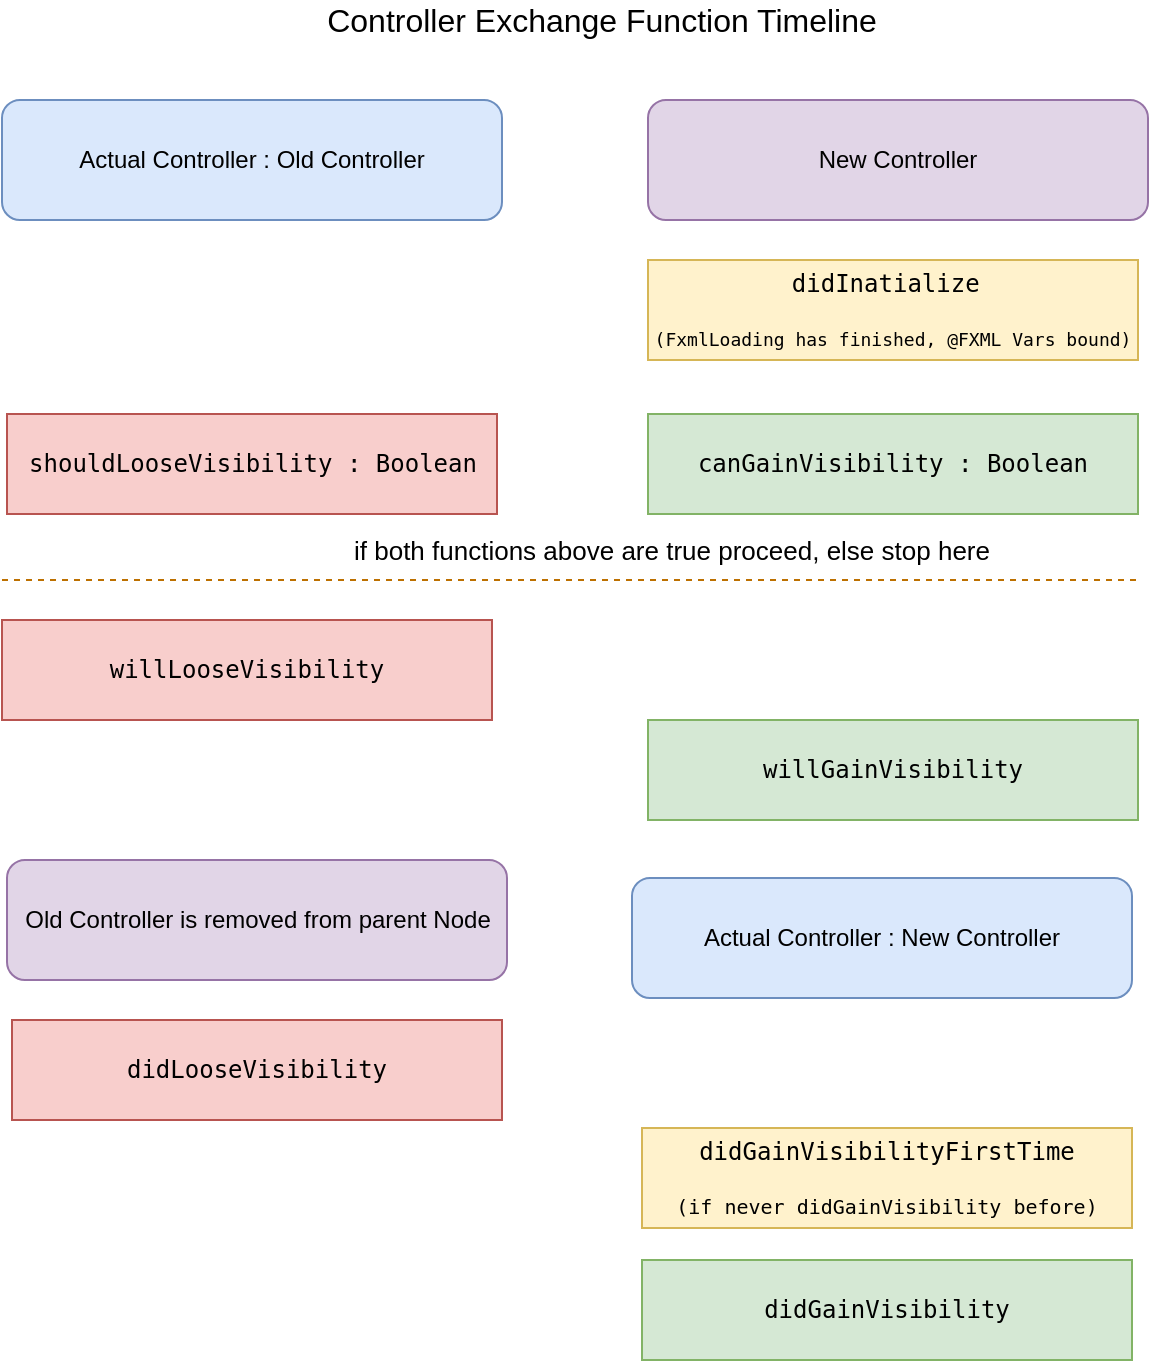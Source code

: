 <mxfile version="10.6.7" type="device"><diagram id="lAjtbfJuOImK0pBzQKCZ" name="Page-1"><mxGraphModel dx="1158" dy="743" grid="1" gridSize="10" guides="1" tooltips="1" connect="1" arrows="1" fold="1" page="1" pageScale="1" pageWidth="827" pageHeight="1169" math="0" shadow="0"><root><mxCell id="0"/><mxCell id="1" parent="0"/><mxCell id="XcOOQP54OGNu_Sr2QiJp-1" value="Actual Controller : Old Controller" style="rounded=1;whiteSpace=wrap;html=1;fillColor=#dae8fc;strokeColor=#6c8ebf;" vertex="1" parent="1"><mxGeometry x="90" y="70" width="250" height="60" as="geometry"/></mxCell><mxCell id="XcOOQP54OGNu_Sr2QiJp-7" value="&lt;pre&gt;shouldLooseVisibility : Boolean&lt;/pre&gt;" style="rounded=0;whiteSpace=wrap;html=1;fillColor=#f8cecc;strokeColor=#b85450;" vertex="1" parent="1"><mxGeometry x="92.5" y="227" width="245" height="50" as="geometry"/></mxCell><mxCell id="XcOOQP54OGNu_Sr2QiJp-8" value="&lt;pre&gt;willLooseVisibility&lt;/pre&gt;" style="rounded=0;whiteSpace=wrap;html=1;fillColor=#f8cecc;strokeColor=#b85450;" vertex="1" parent="1"><mxGeometry x="90" y="330" width="245" height="50" as="geometry"/></mxCell><mxCell id="XcOOQP54OGNu_Sr2QiJp-9" value="New Controller" style="rounded=1;whiteSpace=wrap;html=1;fillColor=#e1d5e7;strokeColor=#9673a6;" vertex="1" parent="1"><mxGeometry x="413" y="70" width="250" height="60" as="geometry"/></mxCell><mxCell id="XcOOQP54OGNu_Sr2QiJp-10" value="&lt;pre&gt;&lt;pre&gt;canGainVisibility : Boolean&lt;/pre&gt;&lt;/pre&gt;" style="rounded=0;whiteSpace=wrap;html=1;fillColor=#d5e8d4;strokeColor=#82b366;" vertex="1" parent="1"><mxGeometry x="413" y="227" width="245" height="50" as="geometry"/></mxCell><mxCell id="XcOOQP54OGNu_Sr2QiJp-14" value="&lt;font style=&quot;font-size: 13px&quot;&gt;if both functions above are true proceed, else stop here&lt;/font&gt;" style="text;html=1;strokeColor=none;fillColor=none;align=center;verticalAlign=middle;whiteSpace=wrap;rounded=0;fontSize=16;" vertex="1" parent="1"><mxGeometry x="250" y="284" width="350" height="20" as="geometry"/></mxCell><mxCell id="XcOOQP54OGNu_Sr2QiJp-15" style="edgeStyle=orthogonalEdgeStyle;rounded=0;orthogonalLoop=1;jettySize=auto;html=1;exitX=0.5;exitY=1;exitDx=0;exitDy=0;fontSize=16;" edge="1" parent="1" source="XcOOQP54OGNu_Sr2QiJp-9" target="XcOOQP54OGNu_Sr2QiJp-9"><mxGeometry relative="1" as="geometry"/></mxCell><mxCell id="XcOOQP54OGNu_Sr2QiJp-16" value="&lt;pre&gt;&lt;pre&gt;&lt;font style=&quot;font-size: 12px&quot;&gt;didInatialize&lt;/font&gt;&lt;span&gt; &lt;/span&gt;&lt;/pre&gt;&lt;pre&gt;&lt;font style=&quot;font-size: 9px&quot;&gt;(FxmlLoading has finished, @FXML Vars bound)&lt;/font&gt;&lt;/pre&gt;&lt;/pre&gt;" style="rounded=0;whiteSpace=wrap;html=1;fillColor=#fff2cc;strokeColor=#d6b656;" vertex="1" parent="1"><mxGeometry x="413" y="150" width="245" height="50" as="geometry"/></mxCell><mxCell id="XcOOQP54OGNu_Sr2QiJp-17" value="&lt;pre&gt;&lt;pre&gt;&lt;pre&gt;didGainVisibilityFirstTime&lt;/pre&gt;&lt;pre&gt;&lt;font style=&quot;font-size: 10px&quot;&gt; (if never didGainVisibility before) &lt;/font&gt;&lt;/pre&gt;&lt;/pre&gt;&lt;/pre&gt;" style="rounded=0;whiteSpace=wrap;html=1;fillColor=#fff2cc;strokeColor=#d6b656;" vertex="1" parent="1"><mxGeometry x="410" y="584" width="245" height="50" as="geometry"/></mxCell><mxCell id="XcOOQP54OGNu_Sr2QiJp-18" value="&lt;pre&gt;&lt;pre&gt;didGainVisibility&lt;/pre&gt;&lt;/pre&gt;" style="rounded=0;whiteSpace=wrap;html=1;fillColor=#d5e8d4;strokeColor=#82b366;" vertex="1" parent="1"><mxGeometry x="410" y="650" width="245" height="50" as="geometry"/></mxCell><mxCell id="XcOOQP54OGNu_Sr2QiJp-22" value="&lt;pre&gt;&lt;pre&gt;didLooseVisibility&lt;/pre&gt;&lt;/pre&gt;" style="rounded=0;whiteSpace=wrap;html=1;fillColor=#f8cecc;strokeColor=#b85450;" vertex="1" parent="1"><mxGeometry x="95" y="530" width="245" height="50" as="geometry"/></mxCell><mxCell id="XcOOQP54OGNu_Sr2QiJp-23" value="&lt;pre&gt;&lt;pre&gt;willGainVisibility&lt;/pre&gt;&lt;/pre&gt;" style="rounded=0;whiteSpace=wrap;html=1;fillColor=#d5e8d4;strokeColor=#82b366;" vertex="1" parent="1"><mxGeometry x="413" y="380" width="245" height="50" as="geometry"/></mxCell><mxCell id="XcOOQP54OGNu_Sr2QiJp-24" value="Old Controller is removed from parent Node" style="rounded=1;whiteSpace=wrap;html=1;fillColor=#e1d5e7;strokeColor=#9673a6;" vertex="1" parent="1"><mxGeometry x="92.5" y="450" width="250" height="60" as="geometry"/></mxCell><mxCell id="XcOOQP54OGNu_Sr2QiJp-29" value="Actual Controller : New Controller" style="rounded=1;whiteSpace=wrap;html=1;fillColor=#dae8fc;strokeColor=#6c8ebf;" vertex="1" parent="1"><mxGeometry x="405" y="459" width="250" height="60" as="geometry"/></mxCell><mxCell id="XcOOQP54OGNu_Sr2QiJp-32" value="Controller Exchange Function Timeline" style="text;html=1;strokeColor=none;fillColor=none;align=center;verticalAlign=middle;whiteSpace=wrap;rounded=0;fontSize=16;" vertex="1" parent="1"><mxGeometry x="225" y="20" width="330" height="20" as="geometry"/></mxCell><mxCell id="XcOOQP54OGNu_Sr2QiJp-33" value="" style="endArrow=none;dashed=1;html=1;fontSize=16;fillColor=#f0a30a;strokeColor=#BD7000;" edge="1" parent="1"><mxGeometry width="50" height="50" relative="1" as="geometry"><mxPoint x="90" y="310" as="sourcePoint"/><mxPoint x="660" y="310" as="targetPoint"/></mxGeometry></mxCell></root></mxGraphModel></diagram></mxfile>